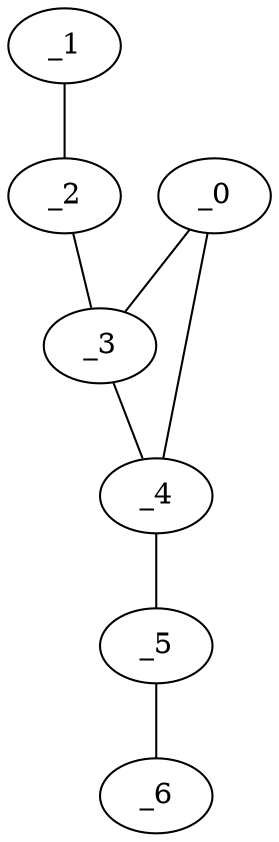 graph EP1_0033 {
	_0	 [x="2.26936",
		y="2.6896"];
	_3	 [x="0.420861",
		y="3.11339"];
	_0 -- _3;
	_4	 [x="0.351333",
		y="1.13429"];
	_0 -- _4;
	_1	 [x="2.33746",
		y="1.31096"];
	_2	 [x="0.68275",
		y="0.0433038"];
	_1 -- _2;
	_2 -- _3;
	_3 -- _4;
	_5	 [x="1.88",
		y="1.75"];
	_4 -- _5;
	_6	 [x="0.52464",
		y="2.58512"];
	_5 -- _6;
}
